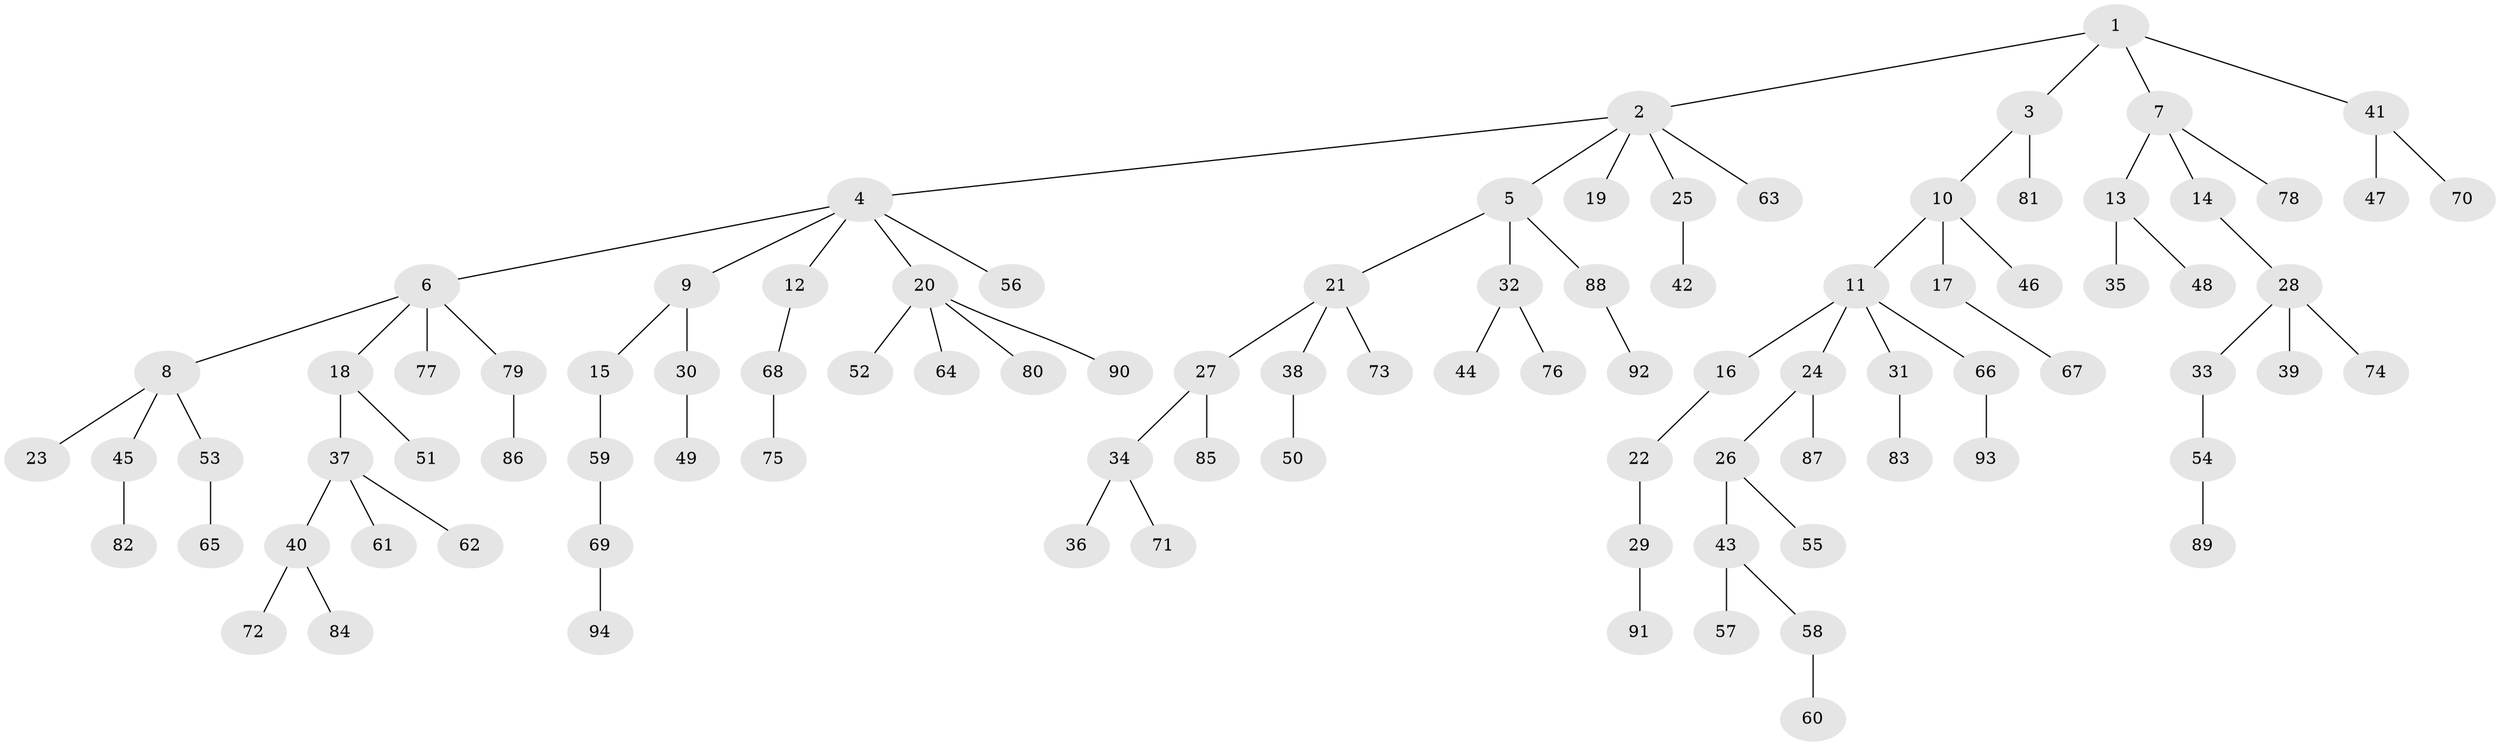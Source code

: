 // Generated by graph-tools (version 1.1) at 2025/02/03/09/25 03:02:24]
// undirected, 94 vertices, 93 edges
graph export_dot {
graph [start="1"]
  node [color=gray90,style=filled];
  1;
  2;
  3;
  4;
  5;
  6;
  7;
  8;
  9;
  10;
  11;
  12;
  13;
  14;
  15;
  16;
  17;
  18;
  19;
  20;
  21;
  22;
  23;
  24;
  25;
  26;
  27;
  28;
  29;
  30;
  31;
  32;
  33;
  34;
  35;
  36;
  37;
  38;
  39;
  40;
  41;
  42;
  43;
  44;
  45;
  46;
  47;
  48;
  49;
  50;
  51;
  52;
  53;
  54;
  55;
  56;
  57;
  58;
  59;
  60;
  61;
  62;
  63;
  64;
  65;
  66;
  67;
  68;
  69;
  70;
  71;
  72;
  73;
  74;
  75;
  76;
  77;
  78;
  79;
  80;
  81;
  82;
  83;
  84;
  85;
  86;
  87;
  88;
  89;
  90;
  91;
  92;
  93;
  94;
  1 -- 2;
  1 -- 3;
  1 -- 7;
  1 -- 41;
  2 -- 4;
  2 -- 5;
  2 -- 19;
  2 -- 25;
  2 -- 63;
  3 -- 10;
  3 -- 81;
  4 -- 6;
  4 -- 9;
  4 -- 12;
  4 -- 20;
  4 -- 56;
  5 -- 21;
  5 -- 32;
  5 -- 88;
  6 -- 8;
  6 -- 18;
  6 -- 77;
  6 -- 79;
  7 -- 13;
  7 -- 14;
  7 -- 78;
  8 -- 23;
  8 -- 45;
  8 -- 53;
  9 -- 15;
  9 -- 30;
  10 -- 11;
  10 -- 17;
  10 -- 46;
  11 -- 16;
  11 -- 24;
  11 -- 31;
  11 -- 66;
  12 -- 68;
  13 -- 35;
  13 -- 48;
  14 -- 28;
  15 -- 59;
  16 -- 22;
  17 -- 67;
  18 -- 37;
  18 -- 51;
  20 -- 52;
  20 -- 64;
  20 -- 80;
  20 -- 90;
  21 -- 27;
  21 -- 38;
  21 -- 73;
  22 -- 29;
  24 -- 26;
  24 -- 87;
  25 -- 42;
  26 -- 43;
  26 -- 55;
  27 -- 34;
  27 -- 85;
  28 -- 33;
  28 -- 39;
  28 -- 74;
  29 -- 91;
  30 -- 49;
  31 -- 83;
  32 -- 44;
  32 -- 76;
  33 -- 54;
  34 -- 36;
  34 -- 71;
  37 -- 40;
  37 -- 61;
  37 -- 62;
  38 -- 50;
  40 -- 72;
  40 -- 84;
  41 -- 47;
  41 -- 70;
  43 -- 57;
  43 -- 58;
  45 -- 82;
  53 -- 65;
  54 -- 89;
  58 -- 60;
  59 -- 69;
  66 -- 93;
  68 -- 75;
  69 -- 94;
  79 -- 86;
  88 -- 92;
}
